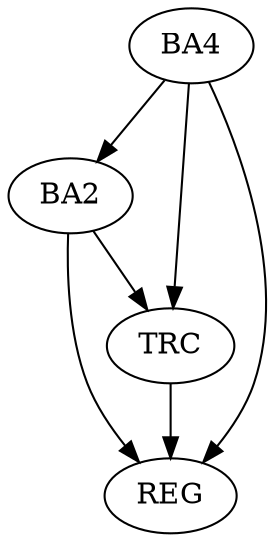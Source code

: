 strict digraph G {
  BA2 [ label="BA2" ];
  BA4 [ label="BA4" ];
  REG [ label="REG" ];
  TRC [ label="TRC" ];
  BA4 -> BA2;
  BA2 -> REG;
  BA4 -> REG;
  BA2 -> TRC;
  BA4 -> TRC;
  TRC -> REG;
}
